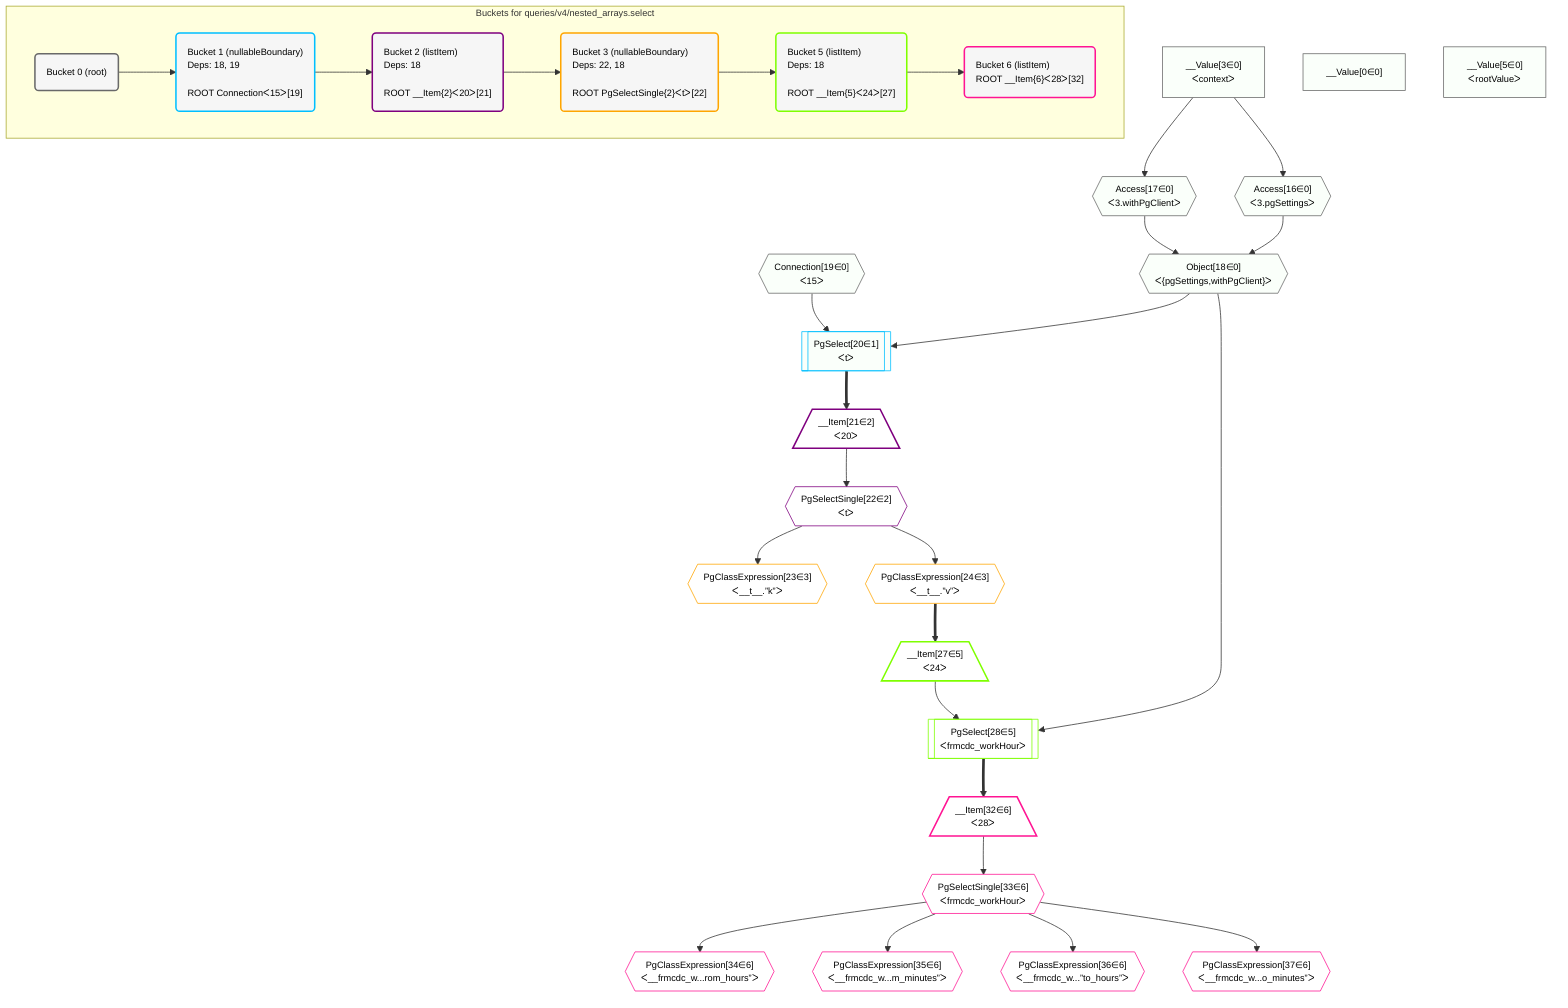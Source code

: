 %%{init: {'themeVariables': { 'fontSize': '12px'}}}%%
graph TD
    classDef path fill:#eee,stroke:#000,color:#000
    classDef plan fill:#fff,stroke-width:1px,color:#000
    classDef itemplan fill:#fff,stroke-width:2px,color:#000
    classDef unbatchedplan fill:#dff,stroke-width:1px,color:#000
    classDef sideeffectplan fill:#fcc,stroke-width:2px,color:#000
    classDef bucket fill:#f6f6f6,color:#000,stroke-width:2px,text-align:left


    %% plan dependencies
    Object18{{"Object[18∈0]<br />ᐸ{pgSettings,withPgClient}ᐳ"}}:::plan
    Access16{{"Access[16∈0]<br />ᐸ3.pgSettingsᐳ"}}:::plan
    Access17{{"Access[17∈0]<br />ᐸ3.withPgClientᐳ"}}:::plan
    Access16 & Access17 --> Object18
    __Value3["__Value[3∈0]<br />ᐸcontextᐳ"]:::plan
    __Value3 --> Access16
    __Value3 --> Access17
    __Value0["__Value[0∈0]"]:::plan
    __Value5["__Value[5∈0]<br />ᐸrootValueᐳ"]:::plan
    Connection19{{"Connection[19∈0]<br />ᐸ15ᐳ"}}:::plan
    PgSelect20[["PgSelect[20∈1]<br />ᐸtᐳ"]]:::plan
    Object18 & Connection19 --> PgSelect20
    __Item21[/"__Item[21∈2]<br />ᐸ20ᐳ"\]:::itemplan
    PgSelect20 ==> __Item21
    PgSelectSingle22{{"PgSelectSingle[22∈2]<br />ᐸtᐳ"}}:::plan
    __Item21 --> PgSelectSingle22
    PgClassExpression23{{"PgClassExpression[23∈3]<br />ᐸ__t__.”k”ᐳ"}}:::plan
    PgSelectSingle22 --> PgClassExpression23
    PgClassExpression24{{"PgClassExpression[24∈3]<br />ᐸ__t__.”v”ᐳ"}}:::plan
    PgSelectSingle22 --> PgClassExpression24
    PgSelect28[["PgSelect[28∈5]<br />ᐸfrmcdc_workHourᐳ"]]:::plan
    __Item27[/"__Item[27∈5]<br />ᐸ24ᐳ"\]:::itemplan
    Object18 & __Item27 --> PgSelect28
    PgClassExpression24 ==> __Item27
    __Item32[/"__Item[32∈6]<br />ᐸ28ᐳ"\]:::itemplan
    PgSelect28 ==> __Item32
    PgSelectSingle33{{"PgSelectSingle[33∈6]<br />ᐸfrmcdc_workHourᐳ"}}:::plan
    __Item32 --> PgSelectSingle33
    PgClassExpression34{{"PgClassExpression[34∈6]<br />ᐸ__frmcdc_w...rom_hours”ᐳ"}}:::plan
    PgSelectSingle33 --> PgClassExpression34
    PgClassExpression35{{"PgClassExpression[35∈6]<br />ᐸ__frmcdc_w...m_minutes”ᐳ"}}:::plan
    PgSelectSingle33 --> PgClassExpression35
    PgClassExpression36{{"PgClassExpression[36∈6]<br />ᐸ__frmcdc_w...”to_hours”ᐳ"}}:::plan
    PgSelectSingle33 --> PgClassExpression36
    PgClassExpression37{{"PgClassExpression[37∈6]<br />ᐸ__frmcdc_w...o_minutes”ᐳ"}}:::plan
    PgSelectSingle33 --> PgClassExpression37

    %% define steps

    subgraph "Buckets for queries/v4/nested_arrays.select"
    Bucket0("Bucket 0 (root)"):::bucket
    classDef bucket0 stroke:#696969
    class Bucket0,__Value0,__Value3,__Value5,Access16,Access17,Object18,Connection19 bucket0
    Bucket1("Bucket 1 (nullableBoundary)<br />Deps: 18, 19<br /><br />ROOT Connectionᐸ15ᐳ[19]"):::bucket
    classDef bucket1 stroke:#00bfff
    class Bucket1,PgSelect20 bucket1
    Bucket2("Bucket 2 (listItem)<br />Deps: 18<br /><br />ROOT __Item{2}ᐸ20ᐳ[21]"):::bucket
    classDef bucket2 stroke:#7f007f
    class Bucket2,__Item21,PgSelectSingle22 bucket2
    Bucket3("Bucket 3 (nullableBoundary)<br />Deps: 22, 18<br /><br />ROOT PgSelectSingle{2}ᐸtᐳ[22]"):::bucket
    classDef bucket3 stroke:#ffa500
    class Bucket3,PgClassExpression23,PgClassExpression24 bucket3
    Bucket5("Bucket 5 (listItem)<br />Deps: 18<br /><br />ROOT __Item{5}ᐸ24ᐳ[27]"):::bucket
    classDef bucket5 stroke:#7fff00
    class Bucket5,__Item27,PgSelect28 bucket5
    Bucket6("Bucket 6 (listItem)<br />ROOT __Item{6}ᐸ28ᐳ[32]"):::bucket
    classDef bucket6 stroke:#ff1493
    class Bucket6,__Item32,PgSelectSingle33,PgClassExpression34,PgClassExpression35,PgClassExpression36,PgClassExpression37 bucket6
    Bucket0 --> Bucket1
    Bucket1 --> Bucket2
    Bucket2 --> Bucket3
    Bucket3 --> Bucket5
    Bucket5 --> Bucket6
    classDef unary fill:#fafffa,borderWidth:8px
    class Object18,Access16,Access17,__Value0,__Value3,__Value5,Connection19,PgSelect20 unary
    end